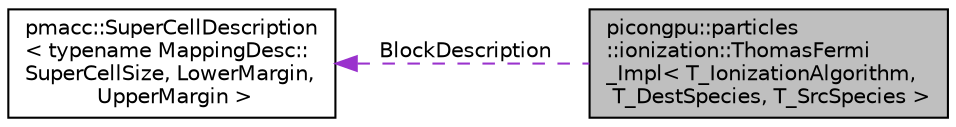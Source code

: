 digraph "picongpu::particles::ionization::ThomasFermi_Impl&lt; T_IonizationAlgorithm, T_DestSpecies, T_SrcSpecies &gt;"
{
 // LATEX_PDF_SIZE
  edge [fontname="Helvetica",fontsize="10",labelfontname="Helvetica",labelfontsize="10"];
  node [fontname="Helvetica",fontsize="10",shape=record];
  rankdir="LR";
  Node1 [label="picongpu::particles\l::ionization::ThomasFermi\l_Impl\< T_IonizationAlgorithm,\l T_DestSpecies, T_SrcSpecies \>",height=0.2,width=0.4,color="black", fillcolor="grey75", style="filled", fontcolor="black",tooltip="Thomas-Fermi impact ionization model."];
  Node2 -> Node1 [dir="back",color="darkorchid3",fontsize="10",style="dashed",label=" BlockDescription" ,fontname="Helvetica"];
  Node2 [label="pmacc::SuperCellDescription\l\< typename MappingDesc::\lSuperCellSize, LowerMargin,\l UpperMargin \>",height=0.2,width=0.4,color="black", fillcolor="white", style="filled",URL="$structpmacc_1_1_super_cell_description.html",tooltip=" "];
}
